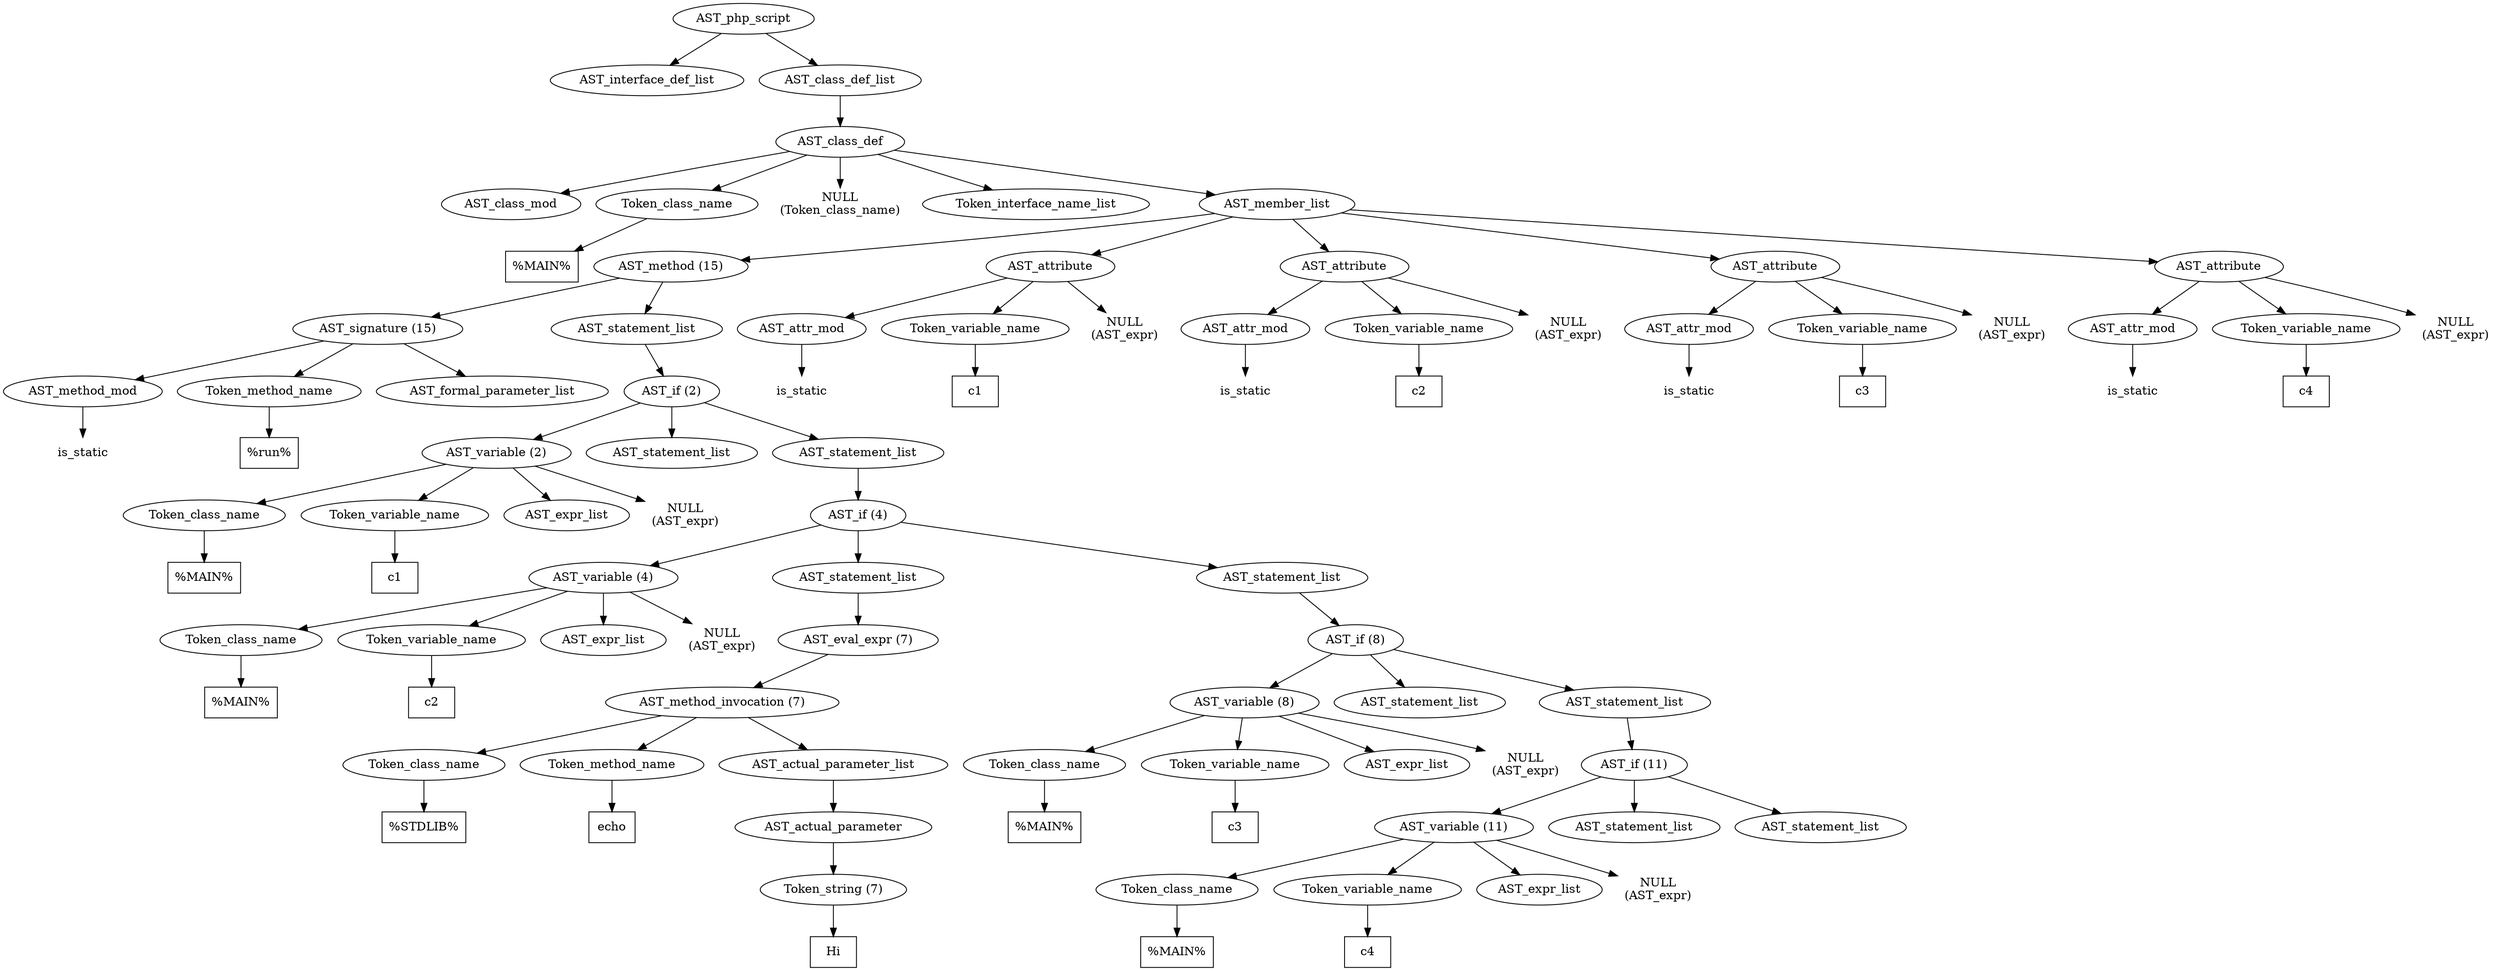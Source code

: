 /*
 * AST in dot format generated by phc -- the PHP compiler
 */

digraph AST {
node_0 [label="AST_php_script"];
node_1 [label="AST_interface_def_list"];
node_2 [label="AST_class_def_list"];
node_3 [label="AST_class_def"];
node_4 [label="AST_class_mod"];
node_5 [label="Token_class_name"];
node_6 [label="%MAIN%", shape=box]
node_5 -> node_6;
node_7 [label="NULL\n(Token_class_name)", shape=plaintext]
node_8 [label="Token_interface_name_list"];
node_9 [label="AST_member_list"];
node_10 [label="AST_method (15)"];
node_11 [label="AST_signature (15)"];
node_12 [label="AST_method_mod"];
node_13 [label="is_static", shape=plaintext]
node_12 -> node_13;
node_14 [label="Token_method_name"];
node_15 [label="%run%", shape=box]
node_14 -> node_15;
node_16 [label="AST_formal_parameter_list"];
node_11 -> node_16;
node_11 -> node_14;
node_11 -> node_12;
node_17 [label="AST_statement_list"];
node_18 [label="AST_if (2)"];
node_19 [label="AST_variable (2)"];
node_20 [label="Token_class_name"];
node_21 [label="%MAIN%", shape=box]
node_20 -> node_21;
node_22 [label="Token_variable_name"];
node_23 [label="c1", shape=box]
node_22 -> node_23;
node_24 [label="AST_expr_list"];
node_25 [label="NULL\n(AST_expr)", shape=plaintext]
node_19 -> node_25;
node_19 -> node_24;
node_19 -> node_22;
node_19 -> node_20;
node_26 [label="AST_statement_list"];
node_27 [label="AST_statement_list"];
node_28 [label="AST_if (4)"];
node_29 [label="AST_variable (4)"];
node_30 [label="Token_class_name"];
node_31 [label="%MAIN%", shape=box]
node_30 -> node_31;
node_32 [label="Token_variable_name"];
node_33 [label="c2", shape=box]
node_32 -> node_33;
node_34 [label="AST_expr_list"];
node_35 [label="NULL\n(AST_expr)", shape=plaintext]
node_29 -> node_35;
node_29 -> node_34;
node_29 -> node_32;
node_29 -> node_30;
node_36 [label="AST_statement_list"];
node_37 [label="AST_eval_expr (7)"];
node_38 [label="AST_method_invocation (7)"];
node_39 [label="Token_class_name"];
node_40 [label="%STDLIB%", shape=box]
node_39 -> node_40;
node_41 [label="Token_method_name"];
node_42 [label="echo", shape=box]
node_41 -> node_42;
node_43 [label="AST_actual_parameter_list"];
node_44 [label="AST_actual_parameter"];
node_45 [label="Token_string (7)"];
node_46 [label="Hi", shape=box]
node_45 -> node_46;
node_44 -> node_45;
node_43 -> node_44;
node_38 -> node_43;
node_38 -> node_41;
node_38 -> node_39;
node_37 -> node_38;
node_36 -> node_37;
node_47 [label="AST_statement_list"];
node_48 [label="AST_if (8)"];
node_49 [label="AST_variable (8)"];
node_50 [label="Token_class_name"];
node_51 [label="%MAIN%", shape=box]
node_50 -> node_51;
node_52 [label="Token_variable_name"];
node_53 [label="c3", shape=box]
node_52 -> node_53;
node_54 [label="AST_expr_list"];
node_55 [label="NULL\n(AST_expr)", shape=plaintext]
node_49 -> node_55;
node_49 -> node_54;
node_49 -> node_52;
node_49 -> node_50;
node_56 [label="AST_statement_list"];
node_57 [label="AST_statement_list"];
node_58 [label="AST_if (11)"];
node_59 [label="AST_variable (11)"];
node_60 [label="Token_class_name"];
node_61 [label="%MAIN%", shape=box]
node_60 -> node_61;
node_62 [label="Token_variable_name"];
node_63 [label="c4", shape=box]
node_62 -> node_63;
node_64 [label="AST_expr_list"];
node_65 [label="NULL\n(AST_expr)", shape=plaintext]
node_59 -> node_65;
node_59 -> node_64;
node_59 -> node_62;
node_59 -> node_60;
node_66 [label="AST_statement_list"];
node_67 [label="AST_statement_list"];
node_58 -> node_67;
node_58 -> node_66;
node_58 -> node_59;
node_57 -> node_58;
node_48 -> node_57;
node_48 -> node_56;
node_48 -> node_49;
node_47 -> node_48;
node_28 -> node_47;
node_28 -> node_36;
node_28 -> node_29;
node_27 -> node_28;
node_18 -> node_27;
node_18 -> node_26;
node_18 -> node_19;
node_17 -> node_18;
node_10 -> node_17;
node_10 -> node_11;
node_68 [label="AST_attribute"];
node_69 [label="AST_attr_mod"];
node_70 [label="is_static", shape=plaintext]
node_69 -> node_70;
node_71 [label="Token_variable_name"];
node_72 [label="c1", shape=box]
node_71 -> node_72;
node_73 [label="NULL\n(AST_expr)", shape=plaintext]
node_68 -> node_73;
node_68 -> node_71;
node_68 -> node_69;
node_74 [label="AST_attribute"];
node_75 [label="AST_attr_mod"];
node_76 [label="is_static", shape=plaintext]
node_75 -> node_76;
node_77 [label="Token_variable_name"];
node_78 [label="c2", shape=box]
node_77 -> node_78;
node_79 [label="NULL\n(AST_expr)", shape=plaintext]
node_74 -> node_79;
node_74 -> node_77;
node_74 -> node_75;
node_80 [label="AST_attribute"];
node_81 [label="AST_attr_mod"];
node_82 [label="is_static", shape=plaintext]
node_81 -> node_82;
node_83 [label="Token_variable_name"];
node_84 [label="c3", shape=box]
node_83 -> node_84;
node_85 [label="NULL\n(AST_expr)", shape=plaintext]
node_80 -> node_85;
node_80 -> node_83;
node_80 -> node_81;
node_86 [label="AST_attribute"];
node_87 [label="AST_attr_mod"];
node_88 [label="is_static", shape=plaintext]
node_87 -> node_88;
node_89 [label="Token_variable_name"];
node_90 [label="c4", shape=box]
node_89 -> node_90;
node_91 [label="NULL\n(AST_expr)", shape=plaintext]
node_86 -> node_91;
node_86 -> node_89;
node_86 -> node_87;
node_9 -> node_86;
node_9 -> node_80;
node_9 -> node_74;
node_9 -> node_68;
node_9 -> node_10;
node_3 -> node_9;
node_3 -> node_8;
node_3 -> node_7;
node_3 -> node_5;
node_3 -> node_4;
node_2 -> node_3;
node_0 -> node_2;
node_0 -> node_1;
}
